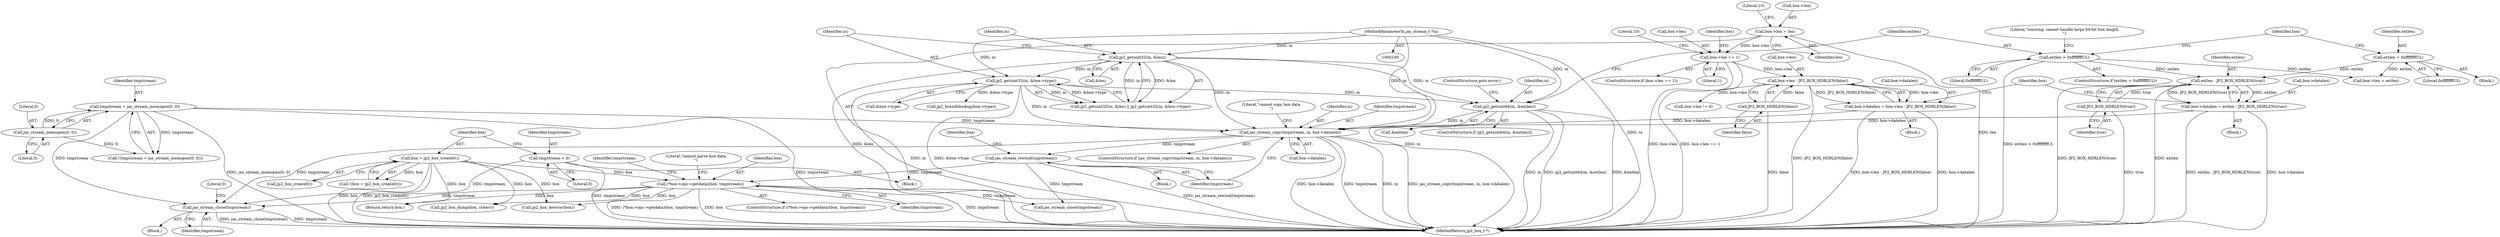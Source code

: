 digraph "0_jasper_e96fc4fdd525fa0ede28074a7e2b1caf94b58b0d_0@API" {
"1000318" [label="(Call,jas_stream_close(tmpstream))"];
"1000290" [label="(Call,(*box->ops->getdata)(box, tmpstream))"];
"1000117" [label="(Call,box = jp2_box_create0())"];
"1000272" [label="(Call,jas_stream_rewind(tmpstream))"];
"1000262" [label="(Call,jas_stream_copy(tmpstream, in, box->datalen))"];
"1000254" [label="(Call,tmpstream = jas_stream_memopen(0, 0))"];
"1000256" [label="(Call,jas_stream_memopen(0, 0))"];
"1000124" [label="(Call,jp2_getuint32(in, &len))"];
"1000101" [label="(MethodParameterIn,jas_stream_t *in)"];
"1000128" [label="(Call,jp2_getuint32(in, &box->type))"];
"1000182" [label="(Call,jp2_getuint64(in, &extlen))"];
"1000213" [label="(Call,box->datalen = box->len - JP2_BOX_HDRLEN(false))"];
"1000217" [label="(Call,box->len - JP2_BOX_HDRLEN(false))"];
"1000172" [label="(Call,box->len == 1)"];
"1000147" [label="(Call,box->len = len)"];
"1000221" [label="(Call,JP2_BOX_HDRLEN(false))"];
"1000203" [label="(Call,box->datalen = extlen - JP2_BOX_HDRLEN(true))"];
"1000207" [label="(Call,extlen - JP2_BOX_HDRLEN(true))"];
"1000189" [label="(Call,extlen > 0xffffffffUL)"];
"1000195" [label="(Call,extlen = 0xffffffffUL)"];
"1000209" [label="(Call,JP2_BOX_HDRLEN(true))"];
"1000112" [label="(Call,tmpstream = 0)"];
"1000177" [label="(Block,)"];
"1000215" [label="(Identifier,box)"];
"1000321" [label="(Literal,0)"];
"1000222" [label="(Identifier,false)"];
"1000153" [label="(Literal,10)"];
"1000114" [label="(Literal,0)"];
"1000295" [label="(Literal,\"cannot parse box data\n\")"];
"1000225" [label="(Call,box->len != 0)"];
"1000116" [label="(Call,!(box = jp2_box_create0()))"];
"1000171" [label="(ControlStructure,if (box->len == 1))"];
"1000217" [label="(Call,box->len - JP2_BOX_HDRLEN(false))"];
"1000172" [label="(Call,box->len == 1)"];
"1000265" [label="(Call,box->datalen)"];
"1000318" [label="(Call,jas_stream_close(tmpstream))"];
"1000304" [label="(Call,jp2_box_dump(box, stderr))"];
"1000203" [label="(Call,box->datalen = extlen - JP2_BOX_HDRLEN(true))"];
"1000255" [label="(Identifier,tmpstream)"];
"1000258" [label="(Literal,0)"];
"1000147" [label="(Call,box->len = len)"];
"1000184" [label="(Call,&extlen)"];
"1000118" [label="(Identifier,box)"];
"1000113" [label="(Identifier,tmpstream)"];
"1000272" [label="(Call,jas_stream_rewind(tmpstream))"];
"1000208" [label="(Identifier,extlen)"];
"1000262" [label="(Call,jas_stream_copy(tmpstream, in, box->datalen))"];
"1000183" [label="(Identifier,in)"];
"1000112" [label="(Call,tmpstream = 0)"];
"1000151" [label="(Identifier,len)"];
"1000192" [label="(Block,)"];
"1000322" [label="(MethodReturn,jp2_box_t *)"];
"1000317" [label="(Block,)"];
"1000187" [label="(ControlStructure,goto error;)"];
"1000173" [label="(Call,box->len)"];
"1000270" [label="(Literal,\"cannot copy box data\n\")"];
"1000102" [label="(Block,)"];
"1000264" [label="(Identifier,in)"];
"1000273" [label="(Identifier,tmpstream)"];
"1000128" [label="(Call,jp2_getuint32(in, &box->type))"];
"1000182" [label="(Call,jp2_getuint64(in, &extlen))"];
"1000214" [label="(Call,box->datalen)"];
"1000130" [label="(Call,&box->type)"];
"1000194" [label="(Literal,\"warning: cannot handle large 64-bit box length\n\")"];
"1000289" [label="(ControlStructure,if ((*box->ops->getdata)(box, tmpstream)))"];
"1000129" [label="(Identifier,in)"];
"1000119" [label="(Call,jp2_box_create0())"];
"1000196" [label="(Identifier,extlen)"];
"1000221" [label="(Call,JP2_BOX_HDRLEN(false))"];
"1000292" [label="(Identifier,tmpstream)"];
"1000188" [label="(ControlStructure,if (extlen > 0xffffffffUL))"];
"1000189" [label="(Call,extlen > 0xffffffffUL)"];
"1000297" [label="(Call,jas_stream_close(tmpstream))"];
"1000254" [label="(Call,tmpstream = jas_stream_memopen(0, 0))"];
"1000291" [label="(Identifier,box)"];
"1000276" [label="(Identifier,box)"];
"1000190" [label="(Identifier,extlen)"];
"1000191" [label="(Literal,0xffffffffUL)"];
"1000207" [label="(Call,extlen - JP2_BOX_HDRLEN(true))"];
"1000210" [label="(Identifier,true)"];
"1000256" [label="(Call,jas_stream_memopen(0, 0))"];
"1000218" [label="(Call,box->len)"];
"1000195" [label="(Call,extlen = 0xffffffffUL)"];
"1000181" [label="(ControlStructure,if (jp2_getuint64(in, &extlen)))"];
"1000138" [label="(Call,jp2_boxinfolookup(box->type))"];
"1000227" [label="(Identifier,box)"];
"1000253" [label="(Call,!(tmpstream = jas_stream_memopen(0, 0)))"];
"1000209" [label="(Call,JP2_BOX_HDRLEN(true))"];
"1000290" [label="(Call,(*box->ops->getdata)(box, tmpstream))"];
"1000204" [label="(Call,box->datalen)"];
"1000176" [label="(Literal,1)"];
"1000261" [label="(ControlStructure,if (jas_stream_copy(tmpstream, in, box->datalen)))"];
"1000263" [label="(Identifier,tmpstream)"];
"1000257" [label="(Literal,0)"];
"1000148" [label="(Call,box->len)"];
"1000117" [label="(Call,box = jp2_box_create0())"];
"1000213" [label="(Call,box->datalen = box->len - JP2_BOX_HDRLEN(false))"];
"1000212" [label="(Block,)"];
"1000298" [label="(Identifier,tmpstream)"];
"1000313" [label="(Call,jp2_box_destroy(box))"];
"1000179" [label="(Literal,10)"];
"1000126" [label="(Call,&len)"];
"1000319" [label="(Identifier,tmpstream)"];
"1000125" [label="(Identifier,in)"];
"1000101" [label="(MethodParameterIn,jas_stream_t *in)"];
"1000123" [label="(Call,jp2_getuint32(in, &len) || jp2_getuint32(in, &box->type))"];
"1000307" [label="(Return,return box;)"];
"1000197" [label="(Literal,0xffffffffUL)"];
"1000200" [label="(Identifier,box)"];
"1000251" [label="(Block,)"];
"1000124" [label="(Call,jp2_getuint32(in, &len))"];
"1000198" [label="(Call,box->len = extlen)"];
"1000318" -> "1000317"  [label="AST: "];
"1000318" -> "1000319"  [label="CFG: "];
"1000319" -> "1000318"  [label="AST: "];
"1000321" -> "1000318"  [label="CFG: "];
"1000318" -> "1000322"  [label="DDG: jas_stream_close(tmpstream)"];
"1000318" -> "1000322"  [label="DDG: tmpstream"];
"1000290" -> "1000318"  [label="DDG: tmpstream"];
"1000254" -> "1000318"  [label="DDG: tmpstream"];
"1000262" -> "1000318"  [label="DDG: tmpstream"];
"1000112" -> "1000318"  [label="DDG: tmpstream"];
"1000290" -> "1000289"  [label="AST: "];
"1000290" -> "1000292"  [label="CFG: "];
"1000291" -> "1000290"  [label="AST: "];
"1000292" -> "1000290"  [label="AST: "];
"1000295" -> "1000290"  [label="CFG: "];
"1000298" -> "1000290"  [label="CFG: "];
"1000290" -> "1000322"  [label="DDG: box"];
"1000290" -> "1000322"  [label="DDG: tmpstream"];
"1000290" -> "1000322"  [label="DDG: (*box->ops->getdata)(box, tmpstream)"];
"1000117" -> "1000290"  [label="DDG: box"];
"1000272" -> "1000290"  [label="DDG: tmpstream"];
"1000290" -> "1000297"  [label="DDG: tmpstream"];
"1000290" -> "1000304"  [label="DDG: box"];
"1000290" -> "1000307"  [label="DDG: box"];
"1000290" -> "1000313"  [label="DDG: box"];
"1000117" -> "1000116"  [label="AST: "];
"1000117" -> "1000119"  [label="CFG: "];
"1000118" -> "1000117"  [label="AST: "];
"1000119" -> "1000117"  [label="AST: "];
"1000116" -> "1000117"  [label="CFG: "];
"1000117" -> "1000322"  [label="DDG: box"];
"1000117" -> "1000322"  [label="DDG: jp2_box_create0()"];
"1000117" -> "1000116"  [label="DDG: box"];
"1000117" -> "1000304"  [label="DDG: box"];
"1000117" -> "1000307"  [label="DDG: box"];
"1000117" -> "1000313"  [label="DDG: box"];
"1000272" -> "1000251"  [label="AST: "];
"1000272" -> "1000273"  [label="CFG: "];
"1000273" -> "1000272"  [label="AST: "];
"1000276" -> "1000272"  [label="CFG: "];
"1000272" -> "1000322"  [label="DDG: jas_stream_rewind(tmpstream)"];
"1000262" -> "1000272"  [label="DDG: tmpstream"];
"1000272" -> "1000297"  [label="DDG: tmpstream"];
"1000262" -> "1000261"  [label="AST: "];
"1000262" -> "1000265"  [label="CFG: "];
"1000263" -> "1000262"  [label="AST: "];
"1000264" -> "1000262"  [label="AST: "];
"1000265" -> "1000262"  [label="AST: "];
"1000270" -> "1000262"  [label="CFG: "];
"1000273" -> "1000262"  [label="CFG: "];
"1000262" -> "1000322"  [label="DDG: box->datalen"];
"1000262" -> "1000322"  [label="DDG: tmpstream"];
"1000262" -> "1000322"  [label="DDG: in"];
"1000262" -> "1000322"  [label="DDG: jas_stream_copy(tmpstream, in, box->datalen)"];
"1000254" -> "1000262"  [label="DDG: tmpstream"];
"1000124" -> "1000262"  [label="DDG: in"];
"1000128" -> "1000262"  [label="DDG: in"];
"1000182" -> "1000262"  [label="DDG: in"];
"1000101" -> "1000262"  [label="DDG: in"];
"1000213" -> "1000262"  [label="DDG: box->datalen"];
"1000203" -> "1000262"  [label="DDG: box->datalen"];
"1000254" -> "1000253"  [label="AST: "];
"1000254" -> "1000256"  [label="CFG: "];
"1000255" -> "1000254"  [label="AST: "];
"1000256" -> "1000254"  [label="AST: "];
"1000253" -> "1000254"  [label="CFG: "];
"1000254" -> "1000322"  [label="DDG: tmpstream"];
"1000254" -> "1000322"  [label="DDG: jas_stream_memopen(0, 0)"];
"1000254" -> "1000253"  [label="DDG: tmpstream"];
"1000256" -> "1000254"  [label="DDG: 0"];
"1000256" -> "1000258"  [label="CFG: "];
"1000257" -> "1000256"  [label="AST: "];
"1000258" -> "1000256"  [label="AST: "];
"1000256" -> "1000253"  [label="DDG: 0"];
"1000124" -> "1000123"  [label="AST: "];
"1000124" -> "1000126"  [label="CFG: "];
"1000125" -> "1000124"  [label="AST: "];
"1000126" -> "1000124"  [label="AST: "];
"1000129" -> "1000124"  [label="CFG: "];
"1000123" -> "1000124"  [label="CFG: "];
"1000124" -> "1000322"  [label="DDG: &len"];
"1000124" -> "1000322"  [label="DDG: in"];
"1000124" -> "1000123"  [label="DDG: in"];
"1000124" -> "1000123"  [label="DDG: &len"];
"1000101" -> "1000124"  [label="DDG: in"];
"1000124" -> "1000128"  [label="DDG: in"];
"1000124" -> "1000182"  [label="DDG: in"];
"1000101" -> "1000100"  [label="AST: "];
"1000101" -> "1000322"  [label="DDG: in"];
"1000101" -> "1000128"  [label="DDG: in"];
"1000101" -> "1000182"  [label="DDG: in"];
"1000128" -> "1000123"  [label="AST: "];
"1000128" -> "1000130"  [label="CFG: "];
"1000129" -> "1000128"  [label="AST: "];
"1000130" -> "1000128"  [label="AST: "];
"1000123" -> "1000128"  [label="CFG: "];
"1000128" -> "1000322"  [label="DDG: in"];
"1000128" -> "1000322"  [label="DDG: &box->type"];
"1000128" -> "1000123"  [label="DDG: in"];
"1000128" -> "1000123"  [label="DDG: &box->type"];
"1000128" -> "1000138"  [label="DDG: &box->type"];
"1000128" -> "1000182"  [label="DDG: in"];
"1000182" -> "1000181"  [label="AST: "];
"1000182" -> "1000184"  [label="CFG: "];
"1000183" -> "1000182"  [label="AST: "];
"1000184" -> "1000182"  [label="AST: "];
"1000187" -> "1000182"  [label="CFG: "];
"1000190" -> "1000182"  [label="CFG: "];
"1000182" -> "1000322"  [label="DDG: jp2_getuint64(in, &extlen)"];
"1000182" -> "1000322"  [label="DDG: &extlen"];
"1000182" -> "1000322"  [label="DDG: in"];
"1000213" -> "1000212"  [label="AST: "];
"1000213" -> "1000217"  [label="CFG: "];
"1000214" -> "1000213"  [label="AST: "];
"1000217" -> "1000213"  [label="AST: "];
"1000227" -> "1000213"  [label="CFG: "];
"1000213" -> "1000322"  [label="DDG: box->len - JP2_BOX_HDRLEN(false)"];
"1000213" -> "1000322"  [label="DDG: box->datalen"];
"1000217" -> "1000213"  [label="DDG: box->len"];
"1000217" -> "1000213"  [label="DDG: JP2_BOX_HDRLEN(false)"];
"1000217" -> "1000221"  [label="CFG: "];
"1000218" -> "1000217"  [label="AST: "];
"1000221" -> "1000217"  [label="AST: "];
"1000217" -> "1000322"  [label="DDG: JP2_BOX_HDRLEN(false)"];
"1000172" -> "1000217"  [label="DDG: box->len"];
"1000221" -> "1000217"  [label="DDG: false"];
"1000217" -> "1000225"  [label="DDG: box->len"];
"1000172" -> "1000171"  [label="AST: "];
"1000172" -> "1000176"  [label="CFG: "];
"1000173" -> "1000172"  [label="AST: "];
"1000176" -> "1000172"  [label="AST: "];
"1000179" -> "1000172"  [label="CFG: "];
"1000215" -> "1000172"  [label="CFG: "];
"1000172" -> "1000322"  [label="DDG: box->len == 1"];
"1000172" -> "1000322"  [label="DDG: box->len"];
"1000147" -> "1000172"  [label="DDG: box->len"];
"1000147" -> "1000102"  [label="AST: "];
"1000147" -> "1000151"  [label="CFG: "];
"1000148" -> "1000147"  [label="AST: "];
"1000151" -> "1000147"  [label="AST: "];
"1000153" -> "1000147"  [label="CFG: "];
"1000147" -> "1000322"  [label="DDG: len"];
"1000221" -> "1000222"  [label="CFG: "];
"1000222" -> "1000221"  [label="AST: "];
"1000221" -> "1000322"  [label="DDG: false"];
"1000203" -> "1000177"  [label="AST: "];
"1000203" -> "1000207"  [label="CFG: "];
"1000204" -> "1000203"  [label="AST: "];
"1000207" -> "1000203"  [label="AST: "];
"1000227" -> "1000203"  [label="CFG: "];
"1000203" -> "1000322"  [label="DDG: extlen - JP2_BOX_HDRLEN(true)"];
"1000203" -> "1000322"  [label="DDG: box->datalen"];
"1000207" -> "1000203"  [label="DDG: extlen"];
"1000207" -> "1000203"  [label="DDG: JP2_BOX_HDRLEN(true)"];
"1000207" -> "1000209"  [label="CFG: "];
"1000208" -> "1000207"  [label="AST: "];
"1000209" -> "1000207"  [label="AST: "];
"1000207" -> "1000322"  [label="DDG: JP2_BOX_HDRLEN(true)"];
"1000207" -> "1000322"  [label="DDG: extlen"];
"1000189" -> "1000207"  [label="DDG: extlen"];
"1000195" -> "1000207"  [label="DDG: extlen"];
"1000209" -> "1000207"  [label="DDG: true"];
"1000189" -> "1000188"  [label="AST: "];
"1000189" -> "1000191"  [label="CFG: "];
"1000190" -> "1000189"  [label="AST: "];
"1000191" -> "1000189"  [label="AST: "];
"1000194" -> "1000189"  [label="CFG: "];
"1000200" -> "1000189"  [label="CFG: "];
"1000189" -> "1000322"  [label="DDG: extlen > 0xffffffffUL"];
"1000189" -> "1000198"  [label="DDG: extlen"];
"1000195" -> "1000192"  [label="AST: "];
"1000195" -> "1000197"  [label="CFG: "];
"1000196" -> "1000195"  [label="AST: "];
"1000197" -> "1000195"  [label="AST: "];
"1000200" -> "1000195"  [label="CFG: "];
"1000195" -> "1000198"  [label="DDG: extlen"];
"1000209" -> "1000210"  [label="CFG: "];
"1000210" -> "1000209"  [label="AST: "];
"1000209" -> "1000322"  [label="DDG: true"];
"1000112" -> "1000102"  [label="AST: "];
"1000112" -> "1000114"  [label="CFG: "];
"1000113" -> "1000112"  [label="AST: "];
"1000114" -> "1000112"  [label="AST: "];
"1000118" -> "1000112"  [label="CFG: "];
"1000112" -> "1000322"  [label="DDG: tmpstream"];
}
